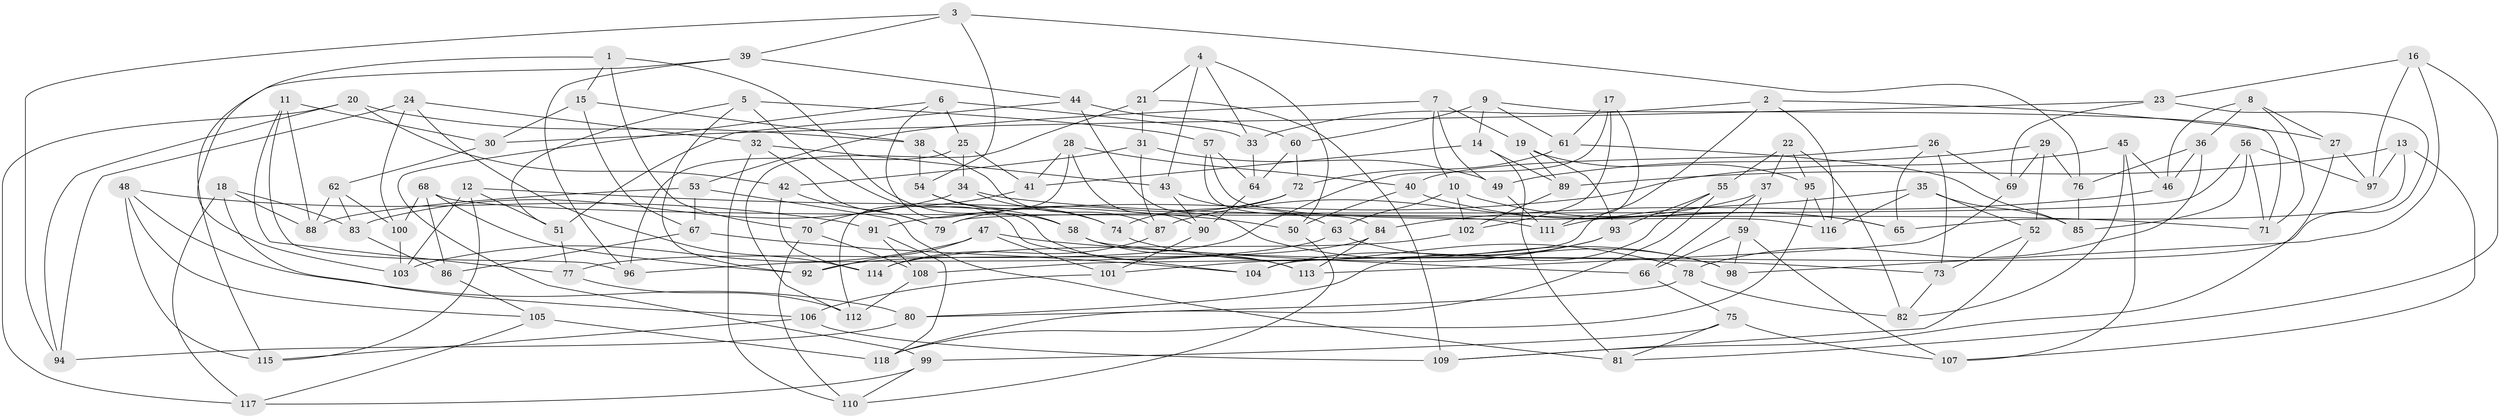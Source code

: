 // coarse degree distribution, {4: 0.3389830508474576, 6: 0.3559322033898305, 8: 0.06779661016949153, 5: 0.11864406779661017, 14: 0.01694915254237288, 9: 0.01694915254237288, 10: 0.05084745762711865, 7: 0.03389830508474576}
// Generated by graph-tools (version 1.1) at 2025/20/03/04/25 18:20:48]
// undirected, 118 vertices, 236 edges
graph export_dot {
graph [start="1"]
  node [color=gray90,style=filled];
  1;
  2;
  3;
  4;
  5;
  6;
  7;
  8;
  9;
  10;
  11;
  12;
  13;
  14;
  15;
  16;
  17;
  18;
  19;
  20;
  21;
  22;
  23;
  24;
  25;
  26;
  27;
  28;
  29;
  30;
  31;
  32;
  33;
  34;
  35;
  36;
  37;
  38;
  39;
  40;
  41;
  42;
  43;
  44;
  45;
  46;
  47;
  48;
  49;
  50;
  51;
  52;
  53;
  54;
  55;
  56;
  57;
  58;
  59;
  60;
  61;
  62;
  63;
  64;
  65;
  66;
  67;
  68;
  69;
  70;
  71;
  72;
  73;
  74;
  75;
  76;
  77;
  78;
  79;
  80;
  81;
  82;
  83;
  84;
  85;
  86;
  87;
  88;
  89;
  90;
  91;
  92;
  93;
  94;
  95;
  96;
  97;
  98;
  99;
  100;
  101;
  102;
  103;
  104;
  105;
  106;
  107;
  108;
  109;
  110;
  111;
  112;
  113;
  114;
  115;
  116;
  117;
  118;
  1 -- 70;
  1 -- 103;
  1 -- 58;
  1 -- 15;
  2 -- 33;
  2 -- 108;
  2 -- 116;
  2 -- 27;
  3 -- 54;
  3 -- 76;
  3 -- 39;
  3 -- 94;
  4 -- 43;
  4 -- 21;
  4 -- 33;
  4 -- 50;
  5 -- 92;
  5 -- 104;
  5 -- 51;
  5 -- 57;
  6 -- 113;
  6 -- 33;
  6 -- 25;
  6 -- 99;
  7 -- 10;
  7 -- 19;
  7 -- 49;
  7 -- 53;
  8 -- 71;
  8 -- 27;
  8 -- 36;
  8 -- 46;
  9 -- 71;
  9 -- 14;
  9 -- 61;
  9 -- 60;
  10 -- 65;
  10 -- 102;
  10 -- 63;
  11 -- 30;
  11 -- 88;
  11 -- 77;
  11 -- 96;
  12 -- 103;
  12 -- 115;
  12 -- 50;
  12 -- 51;
  13 -- 97;
  13 -- 65;
  13 -- 107;
  13 -- 89;
  14 -- 89;
  14 -- 81;
  14 -- 41;
  15 -- 38;
  15 -- 30;
  15 -- 67;
  16 -- 81;
  16 -- 23;
  16 -- 98;
  16 -- 97;
  17 -- 77;
  17 -- 61;
  17 -- 111;
  17 -- 102;
  18 -- 83;
  18 -- 117;
  18 -- 88;
  18 -- 106;
  19 -- 89;
  19 -- 95;
  19 -- 93;
  20 -- 117;
  20 -- 42;
  20 -- 38;
  20 -- 94;
  21 -- 109;
  21 -- 31;
  21 -- 112;
  22 -- 82;
  22 -- 55;
  22 -- 95;
  22 -- 37;
  23 -- 69;
  23 -- 30;
  23 -- 104;
  24 -- 94;
  24 -- 114;
  24 -- 100;
  24 -- 32;
  25 -- 34;
  25 -- 41;
  25 -- 96;
  26 -- 40;
  26 -- 69;
  26 -- 65;
  26 -- 73;
  27 -- 109;
  27 -- 97;
  28 -- 41;
  28 -- 112;
  28 -- 40;
  28 -- 90;
  29 -- 49;
  29 -- 76;
  29 -- 69;
  29 -- 52;
  30 -- 62;
  31 -- 42;
  31 -- 87;
  31 -- 49;
  32 -- 43;
  32 -- 110;
  32 -- 79;
  33 -- 64;
  34 -- 83;
  34 -- 74;
  34 -- 71;
  35 -- 52;
  35 -- 85;
  35 -- 116;
  35 -- 111;
  36 -- 76;
  36 -- 46;
  36 -- 78;
  37 -- 66;
  37 -- 59;
  37 -- 87;
  38 -- 87;
  38 -- 54;
  39 -- 115;
  39 -- 96;
  39 -- 44;
  40 -- 50;
  40 -- 65;
  41 -- 70;
  42 -- 114;
  42 -- 79;
  43 -- 90;
  43 -- 63;
  44 -- 51;
  44 -- 60;
  44 -- 98;
  45 -- 46;
  45 -- 107;
  45 -- 82;
  45 -- 91;
  46 -- 84;
  47 -- 101;
  47 -- 92;
  47 -- 73;
  47 -- 103;
  48 -- 115;
  48 -- 80;
  48 -- 91;
  48 -- 105;
  49 -- 111;
  50 -- 110;
  51 -- 77;
  52 -- 109;
  52 -- 73;
  53 -- 67;
  53 -- 88;
  53 -- 81;
  54 -- 58;
  54 -- 74;
  55 -- 80;
  55 -- 93;
  55 -- 118;
  56 -- 79;
  56 -- 85;
  56 -- 71;
  56 -- 97;
  57 -- 84;
  57 -- 116;
  57 -- 64;
  58 -- 113;
  58 -- 66;
  59 -- 98;
  59 -- 66;
  59 -- 107;
  60 -- 64;
  60 -- 72;
  61 -- 85;
  61 -- 72;
  62 -- 100;
  62 -- 83;
  62 -- 88;
  63 -- 98;
  63 -- 96;
  64 -- 90;
  66 -- 75;
  67 -- 86;
  67 -- 104;
  68 -- 92;
  68 -- 100;
  68 -- 111;
  68 -- 86;
  69 -- 113;
  70 -- 108;
  70 -- 110;
  72 -- 74;
  72 -- 79;
  73 -- 82;
  74 -- 78;
  75 -- 81;
  75 -- 107;
  75 -- 99;
  76 -- 85;
  77 -- 112;
  78 -- 82;
  78 -- 80;
  80 -- 94;
  83 -- 86;
  84 -- 113;
  84 -- 92;
  86 -- 105;
  87 -- 114;
  89 -- 102;
  90 -- 101;
  91 -- 108;
  91 -- 118;
  93 -- 104;
  93 -- 101;
  95 -- 116;
  95 -- 118;
  99 -- 110;
  99 -- 117;
  100 -- 103;
  101 -- 106;
  102 -- 114;
  105 -- 118;
  105 -- 117;
  106 -- 109;
  106 -- 115;
  108 -- 112;
}
